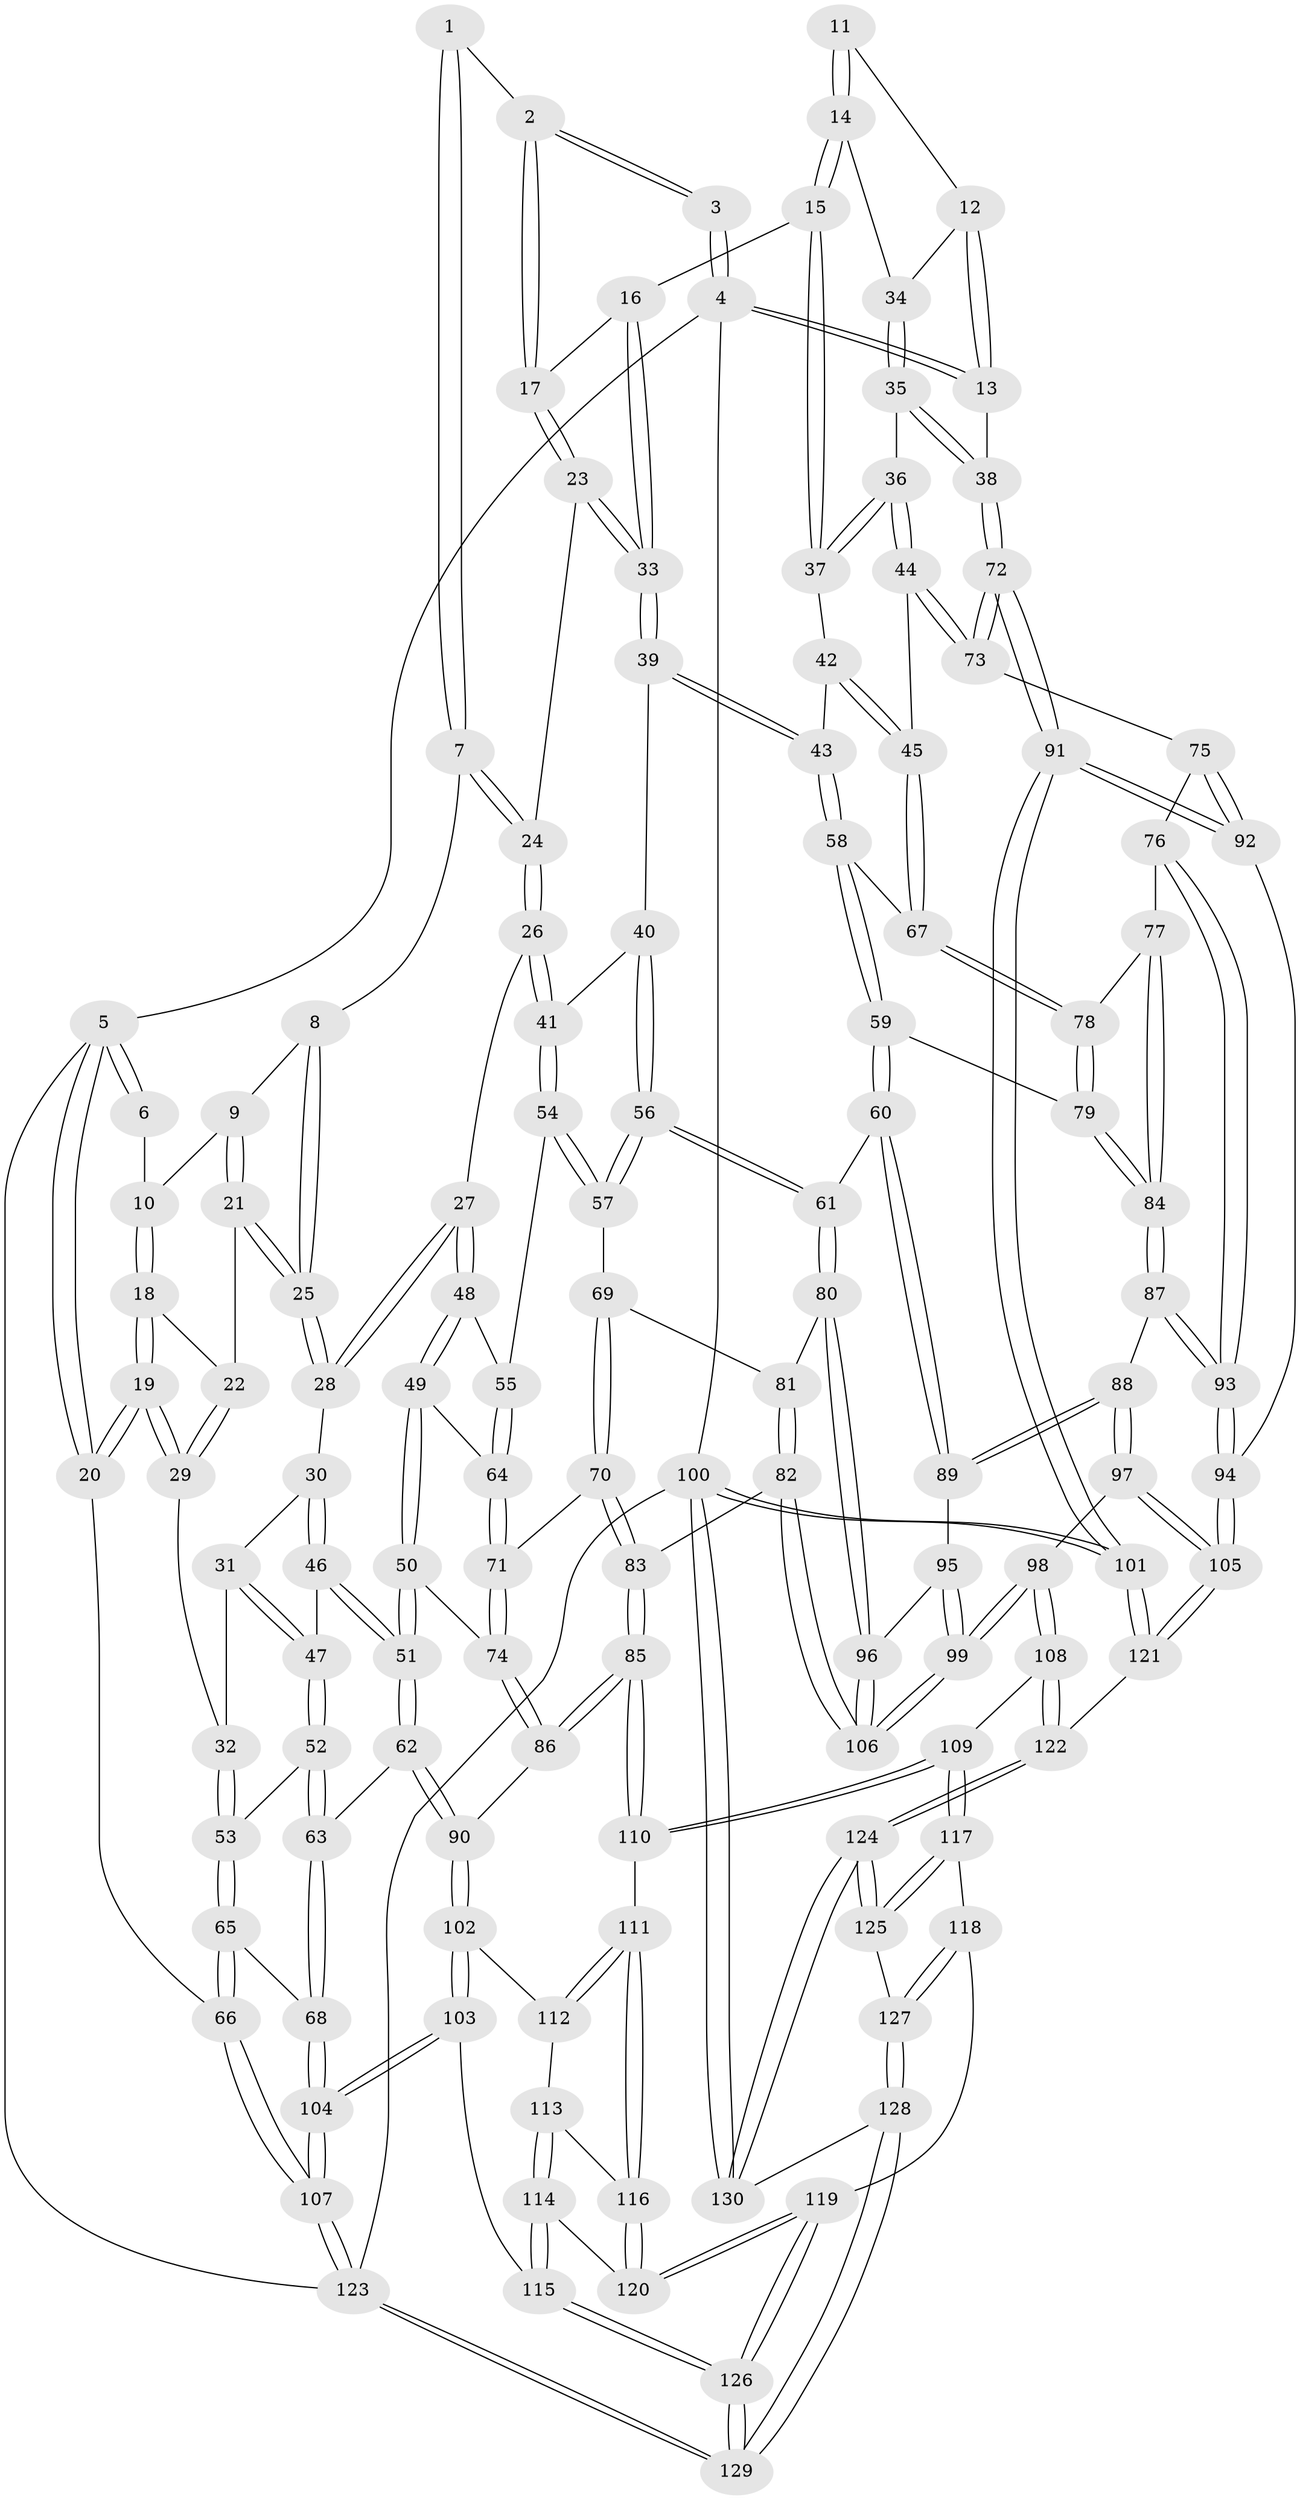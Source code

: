// Generated by graph-tools (version 1.1) at 2025/17/03/09/25 04:17:11]
// undirected, 130 vertices, 322 edges
graph export_dot {
graph [start="1"]
  node [color=gray90,style=filled];
  1 [pos="+0.40065150053521653+0"];
  2 [pos="+0.6554868608820008+0"];
  3 [pos="+0.754002813642133+0"];
  4 [pos="+1+0"];
  5 [pos="+0+0"];
  6 [pos="+0.011929998154976787+0"];
  7 [pos="+0.3272445203876129+0.04164561905317762"];
  8 [pos="+0.2232065234000564+0.07641729558232953"];
  9 [pos="+0.11867815086282496+0.02456208917736704"];
  10 [pos="+0.10720500158404386+0.0111891338935873"];
  11 [pos="+0.8254327853684145+0"];
  12 [pos="+0.9726867082595535+0.15502560106886987"];
  13 [pos="+1+0.16113197964152076"];
  14 [pos="+0.8632347848912492+0.18482666411163143"];
  15 [pos="+0.7959659151939424+0.1971484514788071"];
  16 [pos="+0.6916316327856603+0.10152633107597682"];
  17 [pos="+0.6513162940771439+0"];
  18 [pos="+0.03182099712643229+0.10075751740278668"];
  19 [pos="+0+0.24503784495874917"];
  20 [pos="+0+0.245174846346363"];
  21 [pos="+0.1269978691058661+0.1671486838448812"];
  22 [pos="+0.1063700957769362+0.1682856259744585"];
  23 [pos="+0.45972504615438464+0.1718596843807567"];
  24 [pos="+0.3774239748812787+0.17191191017992208"];
  25 [pos="+0.1932929031128505+0.21379717886979527"];
  26 [pos="+0.32164503920127274+0.24310339899751354"];
  27 [pos="+0.2793794925253808+0.29020856084830376"];
  28 [pos="+0.22471905728791527+0.2789057319811557"];
  29 [pos="+0+0.27118453905570394"];
  30 [pos="+0.1994082038349933+0.292682625123767"];
  31 [pos="+0.13091343385194645+0.3121863642815127"];
  32 [pos="+0.030112233158879606+0.3195795137319358"];
  33 [pos="+0.5722478423872103+0.2737270536517001"];
  34 [pos="+0.9041915471081576+0.18766032281952558"];
  35 [pos="+0.9172141162814793+0.3710844033166401"];
  36 [pos="+0.881470353364751+0.3850554707671556"];
  37 [pos="+0.7738412234401425+0.2840499042372384"];
  38 [pos="+1+0.40017394555515"];
  39 [pos="+0.5783064288868621+0.3148543487210354"];
  40 [pos="+0.5770077898420768+0.3159988493448913"];
  41 [pos="+0.5581993804818033+0.32627769076954016"];
  42 [pos="+0.7425576268387197+0.301387602488371"];
  43 [pos="+0.6419606920957369+0.34393502546068083"];
  44 [pos="+0.8599340696940735+0.41859659722583903"];
  45 [pos="+0.7903116162252941+0.4474500326652766"];
  46 [pos="+0.17165263741605916+0.4285025661713216"];
  47 [pos="+0.12379386266398595+0.42830072294598714"];
  48 [pos="+0.28111778360153233+0.2932443804685608"];
  49 [pos="+0.28367534936398564+0.3568578558183002"];
  50 [pos="+0.20823030201745135+0.5149154046900921"];
  51 [pos="+0.20261368948191666+0.5178590112715795"];
  52 [pos="+0.11405015606477517+0.44014573485166714"];
  53 [pos="+0.05722325265374355+0.42855617353420283"];
  54 [pos="+0.4675606073575847+0.38355855518978865"];
  55 [pos="+0.4435205669227951+0.37522242667283034"];
  56 [pos="+0.5641201332097354+0.5155591253251119"];
  57 [pos="+0.4606091582127064+0.4427596944661453"];
  58 [pos="+0.6476929275392872+0.355216120715289"];
  59 [pos="+0.6576505332826309+0.5155528224893765"];
  60 [pos="+0.655776810886862+0.5171542708591094"];
  61 [pos="+0.582332524803974+0.5508086196555666"];
  62 [pos="+0.16723396567309565+0.5549809919948285"];
  63 [pos="+0.1593333208448596+0.5588663857449503"];
  64 [pos="+0.33600741153328917+0.4585640962557572"];
  65 [pos="+0.0460626738969964+0.46131765416061904"];
  66 [pos="+0+0.5852457702624607"];
  67 [pos="+0.7863952197791885+0.449576528511522"];
  68 [pos="+0.14226956395826665+0.5732258556592161"];
  69 [pos="+0.4344356344248518+0.4816080157848984"];
  70 [pos="+0.38162347092734905+0.5126733092932308"];
  71 [pos="+0.3506069886876004+0.5126198958975084"];
  72 [pos="+1+0.5304629640043048"];
  73 [pos="+0.9042186855217936+0.5503825338079025"];
  74 [pos="+0.3424140814629103+0.519156139775577"];
  75 [pos="+0.9024906178242347+0.552277754169614"];
  76 [pos="+0.8847822459382713+0.5614277642029465"];
  77 [pos="+0.7878001155659821+0.5191442976386798"];
  78 [pos="+0.7762903444581256+0.4697850507013675"];
  79 [pos="+0.672578614461541+0.5157818145397881"];
  80 [pos="+0.5665125203044694+0.5809852642005066"];
  81 [pos="+0.46543405947383504+0.519615769450391"];
  82 [pos="+0.4506679766781867+0.621055667708346"];
  83 [pos="+0.4503349962660768+0.6211184313982325"];
  84 [pos="+0.7644958175250272+0.5885114300844728"];
  85 [pos="+0.40430859251813106+0.6642994830681934"];
  86 [pos="+0.32264050624945834+0.631831358024134"];
  87 [pos="+0.7660293898346149+0.5949001649410106"];
  88 [pos="+0.7284489507252951+0.6261173540903926"];
  89 [pos="+0.6963006627132767+0.617961769238393"];
  90 [pos="+0.31458528502360633+0.6354356717376378"];
  91 [pos="+1+0.681912768781694"];
  92 [pos="+0.9446669093974416+0.7159605353580635"];
  93 [pos="+0.8269508027196336+0.6229305720214642"];
  94 [pos="+0.8520912984410495+0.7559654285676114"];
  95 [pos="+0.695827057336572+0.6181628833356065"];
  96 [pos="+0.5615240171988292+0.6010495324269812"];
  97 [pos="+0.7274980851883243+0.6654858289566741"];
  98 [pos="+0.5929022577591262+0.7341978725312159"];
  99 [pos="+0.5922400350028322+0.7302184904259948"];
  100 [pos="+1+1"];
  101 [pos="+1+1"];
  102 [pos="+0.25308129780355954+0.7281262003446547"];
  103 [pos="+0.037932519871555714+0.7848914925343159"];
  104 [pos="+0.006361812189590981+0.7798943009472247"];
  105 [pos="+0.8316627994527805+0.7829702506756726"];
  106 [pos="+0.5549732111640469+0.6169177853395995"];
  107 [pos="+0+0.8509689294930601"];
  108 [pos="+0.5907026687818092+0.7689176051720423"];
  109 [pos="+0.5253675341861642+0.794742751247865"];
  110 [pos="+0.41360757605842974+0.749384056926514"];
  111 [pos="+0.3972024844316741+0.7591370430320854"];
  112 [pos="+0.27831315277838115+0.7405106590890911"];
  113 [pos="+0.3106268223640159+0.8130220574547997"];
  114 [pos="+0.28964123355408117+0.8544098471819143"];
  115 [pos="+0.15454976485792+0.8511415655918291"];
  116 [pos="+0.3738198233075946+0.8089589640150612"];
  117 [pos="+0.4920433453990307+0.8659369715403153"];
  118 [pos="+0.36993648988817635+0.9071964627018825"];
  119 [pos="+0.3691323203257209+0.9069584967238269"];
  120 [pos="+0.3675084040423221+0.9034552080245081"];
  121 [pos="+0.8040811754412495+0.8501377683981721"];
  122 [pos="+0.7449552204227602+0.8851704282003958"];
  123 [pos="+0+1"];
  124 [pos="+0.6780755549421308+1"];
  125 [pos="+0.5129599444959032+0.9446538625786693"];
  126 [pos="+0.2791406685691775+0.9904191066675762"];
  127 [pos="+0.4215794211778525+0.9780031026619032"];
  128 [pos="+0.41942875702915444+1"];
  129 [pos="+0.2689354349453314+1"];
  130 [pos="+0.6760472293631112+1"];
  1 -- 2;
  1 -- 7;
  1 -- 7;
  2 -- 3;
  2 -- 3;
  2 -- 17;
  2 -- 17;
  3 -- 4;
  3 -- 4;
  4 -- 5;
  4 -- 13;
  4 -- 13;
  4 -- 100;
  5 -- 6;
  5 -- 6;
  5 -- 20;
  5 -- 20;
  5 -- 123;
  6 -- 10;
  7 -- 8;
  7 -- 24;
  7 -- 24;
  8 -- 9;
  8 -- 25;
  8 -- 25;
  9 -- 10;
  9 -- 21;
  9 -- 21;
  10 -- 18;
  10 -- 18;
  11 -- 12;
  11 -- 14;
  11 -- 14;
  12 -- 13;
  12 -- 13;
  12 -- 34;
  13 -- 38;
  14 -- 15;
  14 -- 15;
  14 -- 34;
  15 -- 16;
  15 -- 37;
  15 -- 37;
  16 -- 17;
  16 -- 33;
  16 -- 33;
  17 -- 23;
  17 -- 23;
  18 -- 19;
  18 -- 19;
  18 -- 22;
  19 -- 20;
  19 -- 20;
  19 -- 29;
  19 -- 29;
  20 -- 66;
  21 -- 22;
  21 -- 25;
  21 -- 25;
  22 -- 29;
  22 -- 29;
  23 -- 24;
  23 -- 33;
  23 -- 33;
  24 -- 26;
  24 -- 26;
  25 -- 28;
  25 -- 28;
  26 -- 27;
  26 -- 41;
  26 -- 41;
  27 -- 28;
  27 -- 28;
  27 -- 48;
  27 -- 48;
  28 -- 30;
  29 -- 32;
  30 -- 31;
  30 -- 46;
  30 -- 46;
  31 -- 32;
  31 -- 47;
  31 -- 47;
  32 -- 53;
  32 -- 53;
  33 -- 39;
  33 -- 39;
  34 -- 35;
  34 -- 35;
  35 -- 36;
  35 -- 38;
  35 -- 38;
  36 -- 37;
  36 -- 37;
  36 -- 44;
  36 -- 44;
  37 -- 42;
  38 -- 72;
  38 -- 72;
  39 -- 40;
  39 -- 43;
  39 -- 43;
  40 -- 41;
  40 -- 56;
  40 -- 56;
  41 -- 54;
  41 -- 54;
  42 -- 43;
  42 -- 45;
  42 -- 45;
  43 -- 58;
  43 -- 58;
  44 -- 45;
  44 -- 73;
  44 -- 73;
  45 -- 67;
  45 -- 67;
  46 -- 47;
  46 -- 51;
  46 -- 51;
  47 -- 52;
  47 -- 52;
  48 -- 49;
  48 -- 49;
  48 -- 55;
  49 -- 50;
  49 -- 50;
  49 -- 64;
  50 -- 51;
  50 -- 51;
  50 -- 74;
  51 -- 62;
  51 -- 62;
  52 -- 53;
  52 -- 63;
  52 -- 63;
  53 -- 65;
  53 -- 65;
  54 -- 55;
  54 -- 57;
  54 -- 57;
  55 -- 64;
  55 -- 64;
  56 -- 57;
  56 -- 57;
  56 -- 61;
  56 -- 61;
  57 -- 69;
  58 -- 59;
  58 -- 59;
  58 -- 67;
  59 -- 60;
  59 -- 60;
  59 -- 79;
  60 -- 61;
  60 -- 89;
  60 -- 89;
  61 -- 80;
  61 -- 80;
  62 -- 63;
  62 -- 90;
  62 -- 90;
  63 -- 68;
  63 -- 68;
  64 -- 71;
  64 -- 71;
  65 -- 66;
  65 -- 66;
  65 -- 68;
  66 -- 107;
  66 -- 107;
  67 -- 78;
  67 -- 78;
  68 -- 104;
  68 -- 104;
  69 -- 70;
  69 -- 70;
  69 -- 81;
  70 -- 71;
  70 -- 83;
  70 -- 83;
  71 -- 74;
  71 -- 74;
  72 -- 73;
  72 -- 73;
  72 -- 91;
  72 -- 91;
  73 -- 75;
  74 -- 86;
  74 -- 86;
  75 -- 76;
  75 -- 92;
  75 -- 92;
  76 -- 77;
  76 -- 93;
  76 -- 93;
  77 -- 78;
  77 -- 84;
  77 -- 84;
  78 -- 79;
  78 -- 79;
  79 -- 84;
  79 -- 84;
  80 -- 81;
  80 -- 96;
  80 -- 96;
  81 -- 82;
  81 -- 82;
  82 -- 83;
  82 -- 106;
  82 -- 106;
  83 -- 85;
  83 -- 85;
  84 -- 87;
  84 -- 87;
  85 -- 86;
  85 -- 86;
  85 -- 110;
  85 -- 110;
  86 -- 90;
  87 -- 88;
  87 -- 93;
  87 -- 93;
  88 -- 89;
  88 -- 89;
  88 -- 97;
  88 -- 97;
  89 -- 95;
  90 -- 102;
  90 -- 102;
  91 -- 92;
  91 -- 92;
  91 -- 101;
  91 -- 101;
  92 -- 94;
  93 -- 94;
  93 -- 94;
  94 -- 105;
  94 -- 105;
  95 -- 96;
  95 -- 99;
  95 -- 99;
  96 -- 106;
  96 -- 106;
  97 -- 98;
  97 -- 105;
  97 -- 105;
  98 -- 99;
  98 -- 99;
  98 -- 108;
  98 -- 108;
  99 -- 106;
  99 -- 106;
  100 -- 101;
  100 -- 101;
  100 -- 130;
  100 -- 130;
  100 -- 123;
  101 -- 121;
  101 -- 121;
  102 -- 103;
  102 -- 103;
  102 -- 112;
  103 -- 104;
  103 -- 104;
  103 -- 115;
  104 -- 107;
  104 -- 107;
  105 -- 121;
  105 -- 121;
  107 -- 123;
  107 -- 123;
  108 -- 109;
  108 -- 122;
  108 -- 122;
  109 -- 110;
  109 -- 110;
  109 -- 117;
  109 -- 117;
  110 -- 111;
  111 -- 112;
  111 -- 112;
  111 -- 116;
  111 -- 116;
  112 -- 113;
  113 -- 114;
  113 -- 114;
  113 -- 116;
  114 -- 115;
  114 -- 115;
  114 -- 120;
  115 -- 126;
  115 -- 126;
  116 -- 120;
  116 -- 120;
  117 -- 118;
  117 -- 125;
  117 -- 125;
  118 -- 119;
  118 -- 127;
  118 -- 127;
  119 -- 120;
  119 -- 120;
  119 -- 126;
  119 -- 126;
  121 -- 122;
  122 -- 124;
  122 -- 124;
  123 -- 129;
  123 -- 129;
  124 -- 125;
  124 -- 125;
  124 -- 130;
  124 -- 130;
  125 -- 127;
  126 -- 129;
  126 -- 129;
  127 -- 128;
  127 -- 128;
  128 -- 129;
  128 -- 129;
  128 -- 130;
}
